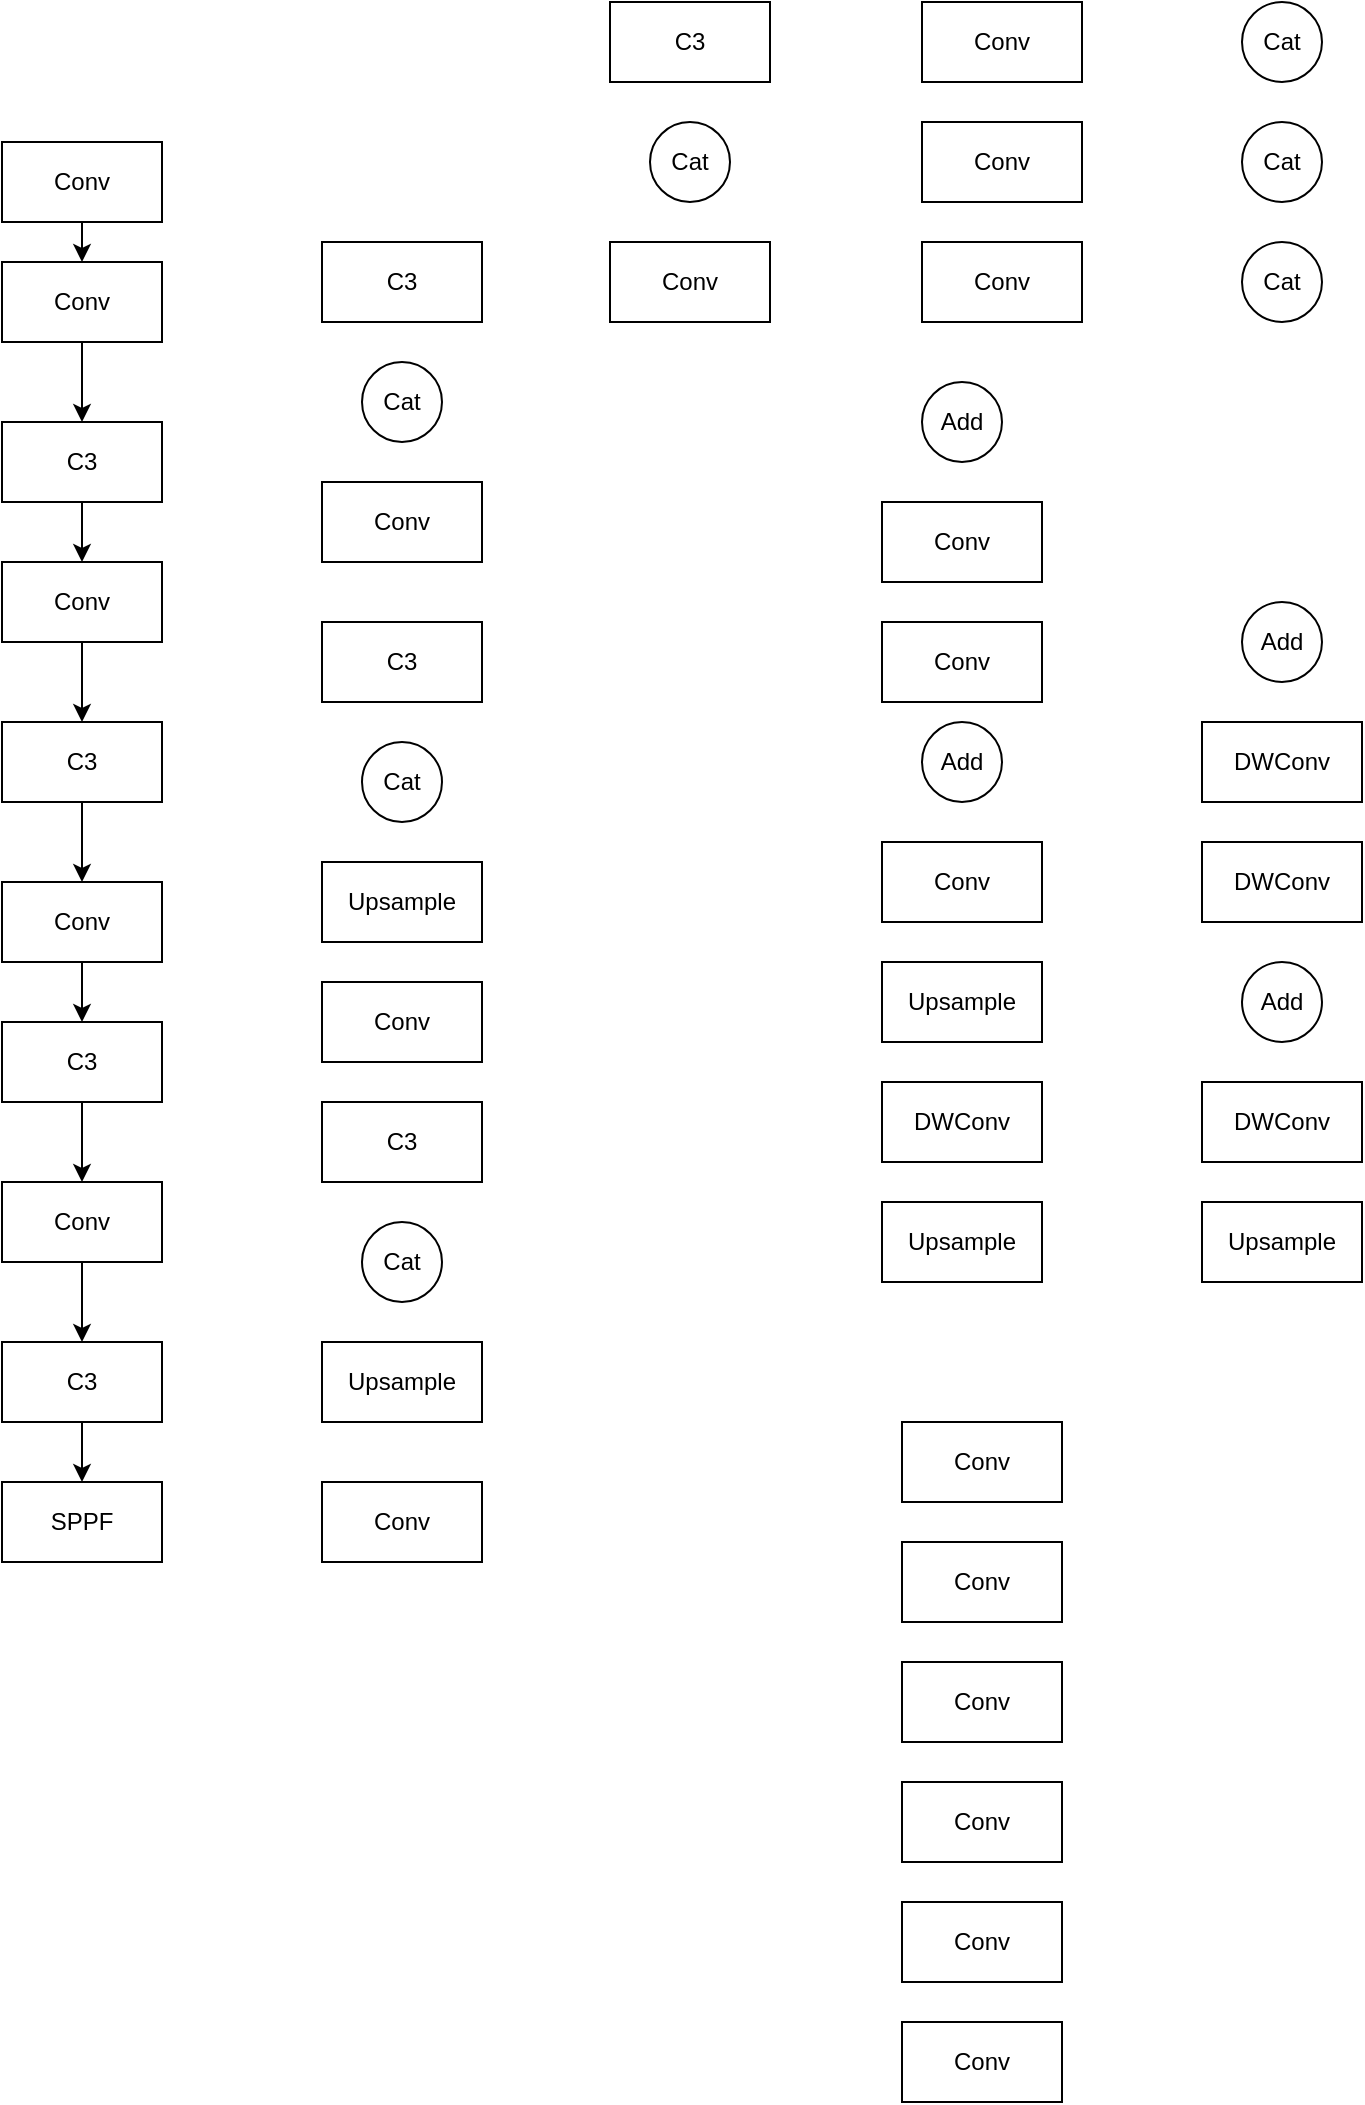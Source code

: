 <mxfile version="21.6.1" type="github" pages="2">
  <diagram name="第 1 页" id="-OKN-Ko5c03PFQFdDGvh">
    <mxGraphModel dx="1374" dy="852" grid="1" gridSize="10" guides="1" tooltips="1" connect="1" arrows="1" fold="1" page="1" pageScale="1" pageWidth="827" pageHeight="1169" math="0" shadow="0">
      <root>
        <mxCell id="0" />
        <mxCell id="1" parent="0" />
        <mxCell id="W5n4n_WYN5VeSaFKLsZu-1" value="Conv" style="rounded=0;whiteSpace=wrap;html=1;" vertex="1" parent="1">
          <mxGeometry x="70" y="110" width="80" height="40" as="geometry" />
        </mxCell>
        <mxCell id="W5n4n_WYN5VeSaFKLsZu-2" value="Conv" style="rounded=0;whiteSpace=wrap;html=1;" vertex="1" parent="1">
          <mxGeometry x="70" y="170" width="80" height="40" as="geometry" />
        </mxCell>
        <mxCell id="W5n4n_WYN5VeSaFKLsZu-3" value="C3" style="rounded=0;whiteSpace=wrap;html=1;" vertex="1" parent="1">
          <mxGeometry x="70" y="250" width="80" height="40" as="geometry" />
        </mxCell>
        <mxCell id="W5n4n_WYN5VeSaFKLsZu-4" value="Conv" style="rounded=0;whiteSpace=wrap;html=1;" vertex="1" parent="1">
          <mxGeometry x="70" y="320" width="80" height="40" as="geometry" />
        </mxCell>
        <mxCell id="W5n4n_WYN5VeSaFKLsZu-5" value="C3" style="rounded=0;whiteSpace=wrap;html=1;" vertex="1" parent="1">
          <mxGeometry x="70" y="400" width="80" height="40" as="geometry" />
        </mxCell>
        <mxCell id="W5n4n_WYN5VeSaFKLsZu-6" value="Conv" style="rounded=0;whiteSpace=wrap;html=1;" vertex="1" parent="1">
          <mxGeometry x="70" y="480" width="80" height="40" as="geometry" />
        </mxCell>
        <mxCell id="W5n4n_WYN5VeSaFKLsZu-7" value="C3" style="rounded=0;whiteSpace=wrap;html=1;" vertex="1" parent="1">
          <mxGeometry x="70" y="550" width="80" height="40" as="geometry" />
        </mxCell>
        <mxCell id="W5n4n_WYN5VeSaFKLsZu-8" value="Conv" style="rounded=0;whiteSpace=wrap;html=1;" vertex="1" parent="1">
          <mxGeometry x="70" y="630" width="80" height="40" as="geometry" />
        </mxCell>
        <mxCell id="W5n4n_WYN5VeSaFKLsZu-9" value="C3" style="rounded=0;whiteSpace=wrap;html=1;" vertex="1" parent="1">
          <mxGeometry x="70" y="710" width="80" height="40" as="geometry" />
        </mxCell>
        <mxCell id="W5n4n_WYN5VeSaFKLsZu-10" value="" style="endArrow=classic;html=1;rounded=0;exitX=0.5;exitY=1;exitDx=0;exitDy=0;entryX=0.5;entryY=0;entryDx=0;entryDy=0;" edge="1" parent="1" source="W5n4n_WYN5VeSaFKLsZu-1" target="W5n4n_WYN5VeSaFKLsZu-2">
          <mxGeometry width="50" height="50" relative="1" as="geometry">
            <mxPoint x="390" y="460" as="sourcePoint" />
            <mxPoint x="440" y="410" as="targetPoint" />
          </mxGeometry>
        </mxCell>
        <mxCell id="W5n4n_WYN5VeSaFKLsZu-11" value="" style="endArrow=classic;html=1;rounded=0;exitX=0.5;exitY=1;exitDx=0;exitDy=0;entryX=0.5;entryY=0;entryDx=0;entryDy=0;" edge="1" parent="1" source="W5n4n_WYN5VeSaFKLsZu-2" target="W5n4n_WYN5VeSaFKLsZu-3">
          <mxGeometry width="50" height="50" relative="1" as="geometry">
            <mxPoint x="260" y="210" as="sourcePoint" />
            <mxPoint x="260" y="250" as="targetPoint" />
          </mxGeometry>
        </mxCell>
        <mxCell id="W5n4n_WYN5VeSaFKLsZu-12" value="" style="endArrow=classic;html=1;rounded=0;exitX=0.5;exitY=1;exitDx=0;exitDy=0;entryX=0.5;entryY=0;entryDx=0;entryDy=0;" edge="1" parent="1" source="W5n4n_WYN5VeSaFKLsZu-3" target="W5n4n_WYN5VeSaFKLsZu-4">
          <mxGeometry width="50" height="50" relative="1" as="geometry">
            <mxPoint x="230" y="240" as="sourcePoint" />
            <mxPoint x="230" y="280" as="targetPoint" />
          </mxGeometry>
        </mxCell>
        <mxCell id="W5n4n_WYN5VeSaFKLsZu-13" value="" style="endArrow=classic;html=1;rounded=0;exitX=0.5;exitY=1;exitDx=0;exitDy=0;entryX=0.5;entryY=0;entryDx=0;entryDy=0;" edge="1" parent="1" source="W5n4n_WYN5VeSaFKLsZu-4" target="W5n4n_WYN5VeSaFKLsZu-5">
          <mxGeometry width="50" height="50" relative="1" as="geometry">
            <mxPoint x="310" y="340" as="sourcePoint" />
            <mxPoint x="310" y="380" as="targetPoint" />
          </mxGeometry>
        </mxCell>
        <mxCell id="W5n4n_WYN5VeSaFKLsZu-14" value="" style="endArrow=classic;html=1;rounded=0;exitX=0.5;exitY=1;exitDx=0;exitDy=0;entryX=0.5;entryY=0;entryDx=0;entryDy=0;" edge="1" parent="1" source="W5n4n_WYN5VeSaFKLsZu-5" target="W5n4n_WYN5VeSaFKLsZu-6">
          <mxGeometry width="50" height="50" relative="1" as="geometry">
            <mxPoint x="350" y="330" as="sourcePoint" />
            <mxPoint x="350" y="370" as="targetPoint" />
          </mxGeometry>
        </mxCell>
        <mxCell id="W5n4n_WYN5VeSaFKLsZu-15" value="" style="endArrow=classic;html=1;rounded=0;exitX=0.5;exitY=1;exitDx=0;exitDy=0;" edge="1" parent="1" source="W5n4n_WYN5VeSaFKLsZu-6" target="W5n4n_WYN5VeSaFKLsZu-7">
          <mxGeometry width="50" height="50" relative="1" as="geometry">
            <mxPoint x="350" y="430" as="sourcePoint" />
            <mxPoint x="350" y="470" as="targetPoint" />
          </mxGeometry>
        </mxCell>
        <mxCell id="W5n4n_WYN5VeSaFKLsZu-16" value="" style="endArrow=classic;html=1;rounded=0;exitX=0.5;exitY=1;exitDx=0;exitDy=0;entryX=0.5;entryY=0;entryDx=0;entryDy=0;" edge="1" parent="1" source="W5n4n_WYN5VeSaFKLsZu-7" target="W5n4n_WYN5VeSaFKLsZu-8">
          <mxGeometry width="50" height="50" relative="1" as="geometry">
            <mxPoint x="520" y="390" as="sourcePoint" />
            <mxPoint x="520" y="430" as="targetPoint" />
          </mxGeometry>
        </mxCell>
        <mxCell id="W5n4n_WYN5VeSaFKLsZu-17" value="" style="endArrow=classic;html=1;rounded=0;exitX=0.5;exitY=1;exitDx=0;exitDy=0;entryX=0.5;entryY=0;entryDx=0;entryDy=0;" edge="1" parent="1" source="W5n4n_WYN5VeSaFKLsZu-8" target="W5n4n_WYN5VeSaFKLsZu-9">
          <mxGeometry width="50" height="50" relative="1" as="geometry">
            <mxPoint x="620" y="460" as="sourcePoint" />
            <mxPoint x="620" y="500" as="targetPoint" />
          </mxGeometry>
        </mxCell>
        <mxCell id="W5n4n_WYN5VeSaFKLsZu-18" value="SPPF" style="rounded=0;whiteSpace=wrap;html=1;" vertex="1" parent="1">
          <mxGeometry x="70" y="780" width="80" height="40" as="geometry" />
        </mxCell>
        <mxCell id="W5n4n_WYN5VeSaFKLsZu-19" value="" style="endArrow=classic;html=1;rounded=0;exitX=0.5;exitY=1;exitDx=0;exitDy=0;" edge="1" parent="1" source="W5n4n_WYN5VeSaFKLsZu-9" target="W5n4n_WYN5VeSaFKLsZu-18">
          <mxGeometry width="50" height="50" relative="1" as="geometry">
            <mxPoint x="330" y="600" as="sourcePoint" />
            <mxPoint x="330" y="640" as="targetPoint" />
          </mxGeometry>
        </mxCell>
        <mxCell id="W5n4n_WYN5VeSaFKLsZu-20" value="Conv" style="rounded=0;whiteSpace=wrap;html=1;" vertex="1" parent="1">
          <mxGeometry x="230" y="780" width="80" height="40" as="geometry" />
        </mxCell>
        <mxCell id="W5n4n_WYN5VeSaFKLsZu-21" value="Upsample" style="rounded=0;whiteSpace=wrap;html=1;" vertex="1" parent="1">
          <mxGeometry x="230" y="710" width="80" height="40" as="geometry" />
        </mxCell>
        <mxCell id="W5n4n_WYN5VeSaFKLsZu-22" value="Cat" style="ellipse;whiteSpace=wrap;html=1;aspect=fixed;" vertex="1" parent="1">
          <mxGeometry x="250" y="650" width="40" height="40" as="geometry" />
        </mxCell>
        <mxCell id="W5n4n_WYN5VeSaFKLsZu-23" value="C3" style="rounded=0;whiteSpace=wrap;html=1;" vertex="1" parent="1">
          <mxGeometry x="230" y="590" width="80" height="40" as="geometry" />
        </mxCell>
        <mxCell id="W5n4n_WYN5VeSaFKLsZu-24" value="Conv" style="rounded=0;whiteSpace=wrap;html=1;" vertex="1" parent="1">
          <mxGeometry x="230" y="530" width="80" height="40" as="geometry" />
        </mxCell>
        <mxCell id="W5n4n_WYN5VeSaFKLsZu-25" value="Upsample" style="rounded=0;whiteSpace=wrap;html=1;" vertex="1" parent="1">
          <mxGeometry x="230" y="470" width="80" height="40" as="geometry" />
        </mxCell>
        <mxCell id="W5n4n_WYN5VeSaFKLsZu-26" value="Cat" style="ellipse;whiteSpace=wrap;html=1;aspect=fixed;" vertex="1" parent="1">
          <mxGeometry x="250" y="410" width="40" height="40" as="geometry" />
        </mxCell>
        <mxCell id="W5n4n_WYN5VeSaFKLsZu-27" value="C3" style="rounded=0;whiteSpace=wrap;html=1;" vertex="1" parent="1">
          <mxGeometry x="230" y="350" width="80" height="40" as="geometry" />
        </mxCell>
        <mxCell id="W5n4n_WYN5VeSaFKLsZu-28" value="Cat" style="ellipse;whiteSpace=wrap;html=1;aspect=fixed;" vertex="1" parent="1">
          <mxGeometry x="394" y="100" width="40" height="40" as="geometry" />
        </mxCell>
        <mxCell id="W5n4n_WYN5VeSaFKLsZu-29" value="C3" style="rounded=0;whiteSpace=wrap;html=1;" vertex="1" parent="1">
          <mxGeometry x="374" y="40" width="80" height="40" as="geometry" />
        </mxCell>
        <mxCell id="W5n4n_WYN5VeSaFKLsZu-30" value="Conv" style="rounded=0;whiteSpace=wrap;html=1;" vertex="1" parent="1">
          <mxGeometry x="374" y="160" width="80" height="40" as="geometry" />
        </mxCell>
        <mxCell id="W5n4n_WYN5VeSaFKLsZu-32" value="Cat" style="ellipse;whiteSpace=wrap;html=1;aspect=fixed;" vertex="1" parent="1">
          <mxGeometry x="250" y="220" width="40" height="40" as="geometry" />
        </mxCell>
        <mxCell id="W5n4n_WYN5VeSaFKLsZu-33" value="C3" style="rounded=0;whiteSpace=wrap;html=1;" vertex="1" parent="1">
          <mxGeometry x="230" y="160" width="80" height="40" as="geometry" />
        </mxCell>
        <mxCell id="W5n4n_WYN5VeSaFKLsZu-34" value="Conv" style="rounded=0;whiteSpace=wrap;html=1;" vertex="1" parent="1">
          <mxGeometry x="230" y="280" width="80" height="40" as="geometry" />
        </mxCell>
        <mxCell id="W5n4n_WYN5VeSaFKLsZu-35" value="Conv" style="rounded=0;whiteSpace=wrap;html=1;" vertex="1" parent="1">
          <mxGeometry x="530" y="40" width="80" height="40" as="geometry" />
        </mxCell>
        <mxCell id="W5n4n_WYN5VeSaFKLsZu-36" value="Conv" style="rounded=0;whiteSpace=wrap;html=1;" vertex="1" parent="1">
          <mxGeometry x="530" y="100" width="80" height="40" as="geometry" />
        </mxCell>
        <mxCell id="W5n4n_WYN5VeSaFKLsZu-37" value="Conv" style="rounded=0;whiteSpace=wrap;html=1;" vertex="1" parent="1">
          <mxGeometry x="530" y="160" width="80" height="40" as="geometry" />
        </mxCell>
        <mxCell id="W5n4n_WYN5VeSaFKLsZu-38" value="Cat" style="ellipse;whiteSpace=wrap;html=1;aspect=fixed;" vertex="1" parent="1">
          <mxGeometry x="690" y="160" width="40" height="40" as="geometry" />
        </mxCell>
        <mxCell id="W5n4n_WYN5VeSaFKLsZu-39" value="Cat" style="ellipse;whiteSpace=wrap;html=1;aspect=fixed;" vertex="1" parent="1">
          <mxGeometry x="690" y="100" width="40" height="40" as="geometry" />
        </mxCell>
        <mxCell id="W5n4n_WYN5VeSaFKLsZu-40" value="Cat" style="ellipse;whiteSpace=wrap;html=1;aspect=fixed;" vertex="1" parent="1">
          <mxGeometry x="690" y="40" width="40" height="40" as="geometry" />
        </mxCell>
        <mxCell id="W5n4n_WYN5VeSaFKLsZu-41" value="Upsample" style="rounded=0;whiteSpace=wrap;html=1;" vertex="1" parent="1">
          <mxGeometry x="510" y="640" width="80" height="40" as="geometry" />
        </mxCell>
        <mxCell id="W5n4n_WYN5VeSaFKLsZu-42" value="DWConv" style="rounded=0;whiteSpace=wrap;html=1;" vertex="1" parent="1">
          <mxGeometry x="510" y="580" width="80" height="40" as="geometry" />
        </mxCell>
        <mxCell id="W5n4n_WYN5VeSaFKLsZu-43" value="Upsample" style="rounded=0;whiteSpace=wrap;html=1;" vertex="1" parent="1">
          <mxGeometry x="510" y="520" width="80" height="40" as="geometry" />
        </mxCell>
        <mxCell id="W5n4n_WYN5VeSaFKLsZu-44" value="Conv" style="rounded=0;whiteSpace=wrap;html=1;" vertex="1" parent="1">
          <mxGeometry x="510" y="460" width="80" height="40" as="geometry" />
        </mxCell>
        <mxCell id="W5n4n_WYN5VeSaFKLsZu-45" value="Add" style="ellipse;whiteSpace=wrap;html=1;aspect=fixed;" vertex="1" parent="1">
          <mxGeometry x="530" y="400" width="40" height="40" as="geometry" />
        </mxCell>
        <mxCell id="W5n4n_WYN5VeSaFKLsZu-46" value="Conv" style="rounded=0;whiteSpace=wrap;html=1;" vertex="1" parent="1">
          <mxGeometry x="510" y="290" width="80" height="40" as="geometry" />
        </mxCell>
        <mxCell id="W5n4n_WYN5VeSaFKLsZu-47" value="Conv" style="rounded=0;whiteSpace=wrap;html=1;" vertex="1" parent="1">
          <mxGeometry x="510" y="350" width="80" height="40" as="geometry" />
        </mxCell>
        <mxCell id="W5n4n_WYN5VeSaFKLsZu-48" value="Add" style="ellipse;whiteSpace=wrap;html=1;aspect=fixed;" vertex="1" parent="1">
          <mxGeometry x="530" y="230" width="40" height="40" as="geometry" />
        </mxCell>
        <mxCell id="W5n4n_WYN5VeSaFKLsZu-49" value="Upsample" style="rounded=0;whiteSpace=wrap;html=1;" vertex="1" parent="1">
          <mxGeometry x="670" y="640" width="80" height="40" as="geometry" />
        </mxCell>
        <mxCell id="W5n4n_WYN5VeSaFKLsZu-50" value="DWConv" style="rounded=0;whiteSpace=wrap;html=1;" vertex="1" parent="1">
          <mxGeometry x="670" y="580" width="80" height="40" as="geometry" />
        </mxCell>
        <mxCell id="W5n4n_WYN5VeSaFKLsZu-51" value="Add" style="ellipse;whiteSpace=wrap;html=1;aspect=fixed;" vertex="1" parent="1">
          <mxGeometry x="690" y="520" width="40" height="40" as="geometry" />
        </mxCell>
        <mxCell id="W5n4n_WYN5VeSaFKLsZu-52" value="DWConv" style="rounded=0;whiteSpace=wrap;html=1;" vertex="1" parent="1">
          <mxGeometry x="670" y="460" width="80" height="40" as="geometry" />
        </mxCell>
        <mxCell id="W5n4n_WYN5VeSaFKLsZu-53" value="DWConv" style="rounded=0;whiteSpace=wrap;html=1;" vertex="1" parent="1">
          <mxGeometry x="670" y="400" width="80" height="40" as="geometry" />
        </mxCell>
        <mxCell id="W5n4n_WYN5VeSaFKLsZu-54" value="Add" style="ellipse;whiteSpace=wrap;html=1;aspect=fixed;" vertex="1" parent="1">
          <mxGeometry x="690" y="340" width="40" height="40" as="geometry" />
        </mxCell>
        <mxCell id="W5n4n_WYN5VeSaFKLsZu-55" value="Conv" style="rounded=0;whiteSpace=wrap;html=1;" vertex="1" parent="1">
          <mxGeometry x="520" y="930" width="80" height="40" as="geometry" />
        </mxCell>
        <mxCell id="W5n4n_WYN5VeSaFKLsZu-56" value="Conv" style="rounded=0;whiteSpace=wrap;html=1;" vertex="1" parent="1">
          <mxGeometry x="520" y="990" width="80" height="40" as="geometry" />
        </mxCell>
        <mxCell id="W5n4n_WYN5VeSaFKLsZu-57" value="Conv" style="rounded=0;whiteSpace=wrap;html=1;" vertex="1" parent="1">
          <mxGeometry x="520" y="1050" width="80" height="40" as="geometry" />
        </mxCell>
        <mxCell id="W5n4n_WYN5VeSaFKLsZu-58" value="Conv" style="rounded=0;whiteSpace=wrap;html=1;" vertex="1" parent="1">
          <mxGeometry x="520" y="750" width="80" height="40" as="geometry" />
        </mxCell>
        <mxCell id="W5n4n_WYN5VeSaFKLsZu-59" value="Conv" style="rounded=0;whiteSpace=wrap;html=1;" vertex="1" parent="1">
          <mxGeometry x="520" y="810" width="80" height="40" as="geometry" />
        </mxCell>
        <mxCell id="W5n4n_WYN5VeSaFKLsZu-60" value="Conv" style="rounded=0;whiteSpace=wrap;html=1;" vertex="1" parent="1">
          <mxGeometry x="520" y="870" width="80" height="40" as="geometry" />
        </mxCell>
      </root>
    </mxGraphModel>
  </diagram>
  <diagram id="mSVTzEBatd4VGOClTN9v" name="第 2 页">
    <mxGraphModel dx="1374" dy="852" grid="1" gridSize="10" guides="1" tooltips="1" connect="1" arrows="1" fold="1" page="1" pageScale="1" pageWidth="827" pageHeight="1169" math="0" shadow="0">
      <root>
        <mxCell id="0" />
        <mxCell id="1" parent="0" />
        <mxCell id="ErAKqMTfwzqHuVYBEPib-1" value="&amp;nbsp;Conv 0" style="rounded=0;whiteSpace=wrap;html=1;" vertex="1" parent="1">
          <mxGeometry x="100" y="70" width="80" height="40" as="geometry" />
        </mxCell>
        <mxCell id="ErAKqMTfwzqHuVYBEPib-2" value="Conv" style="rounded=0;whiteSpace=wrap;html=1;" vertex="1" parent="1">
          <mxGeometry x="100" y="130" width="80" height="40" as="geometry" />
        </mxCell>
        <mxCell id="ErAKqMTfwzqHuVYBEPib-3" value="C3" style="rounded=0;whiteSpace=wrap;html=1;" vertex="1" parent="1">
          <mxGeometry x="100" y="210" width="80" height="40" as="geometry" />
        </mxCell>
        <mxCell id="ErAKqMTfwzqHuVYBEPib-4" value="Conv 3" style="rounded=0;whiteSpace=wrap;html=1;" vertex="1" parent="1">
          <mxGeometry x="100" y="280" width="80" height="40" as="geometry" />
        </mxCell>
        <mxCell id="qQEgtxLMTEKx1Nwl9WqA-22" style="edgeStyle=orthogonalEdgeStyle;rounded=0;orthogonalLoop=1;jettySize=auto;html=1;exitX=1;exitY=0.5;exitDx=0;exitDy=0;entryX=0;entryY=0.5;entryDx=0;entryDy=0;" edge="1" parent="1" source="ErAKqMTfwzqHuVYBEPib-5" target="qQEgtxLMTEKx1Nwl9WqA-7">
          <mxGeometry relative="1" as="geometry" />
        </mxCell>
        <mxCell id="M5ZTZmVwy6PW8cQzdc3f-4" style="edgeStyle=orthogonalEdgeStyle;rounded=0;orthogonalLoop=1;jettySize=auto;html=1;exitX=0;exitY=0.5;exitDx=0;exitDy=0;entryX=0;entryY=0.5;entryDx=0;entryDy=0;" edge="1" parent="1" source="ErAKqMTfwzqHuVYBEPib-5" target="M5ZTZmVwy6PW8cQzdc3f-3">
          <mxGeometry relative="1" as="geometry">
            <Array as="points">
              <mxPoint x="80" y="380" />
              <mxPoint x="80" y="490" />
              <mxPoint x="420" y="490" />
            </Array>
          </mxGeometry>
        </mxCell>
        <mxCell id="ErAKqMTfwzqHuVYBEPib-5" value="C3 4" style="rounded=0;whiteSpace=wrap;html=1;" vertex="1" parent="1">
          <mxGeometry x="100" y="360" width="80" height="40" as="geometry" />
        </mxCell>
        <mxCell id="ErAKqMTfwzqHuVYBEPib-6" value="Conv" style="rounded=0;whiteSpace=wrap;html=1;" vertex="1" parent="1">
          <mxGeometry x="100" y="440" width="80" height="40" as="geometry" />
        </mxCell>
        <mxCell id="qQEgtxLMTEKx1Nwl9WqA-16" style="edgeStyle=orthogonalEdgeStyle;rounded=0;orthogonalLoop=1;jettySize=auto;html=1;exitX=1;exitY=0.5;exitDx=0;exitDy=0;entryX=0;entryY=0.5;entryDx=0;entryDy=0;" edge="1" parent="1" source="ErAKqMTfwzqHuVYBEPib-7" target="qQEgtxLMTEKx1Nwl9WqA-3">
          <mxGeometry relative="1" as="geometry" />
        </mxCell>
        <mxCell id="ErAKqMTfwzqHuVYBEPib-7" value="C3 6" style="rounded=0;whiteSpace=wrap;html=1;" vertex="1" parent="1">
          <mxGeometry x="100" y="510" width="80" height="40" as="geometry" />
        </mxCell>
        <mxCell id="ErAKqMTfwzqHuVYBEPib-8" value="Conv" style="rounded=0;whiteSpace=wrap;html=1;" vertex="1" parent="1">
          <mxGeometry x="100" y="590" width="80" height="40" as="geometry" />
        </mxCell>
        <mxCell id="ErAKqMTfwzqHuVYBEPib-9" value="C3" style="rounded=0;whiteSpace=wrap;html=1;" vertex="1" parent="1">
          <mxGeometry x="100" y="670" width="80" height="40" as="geometry" />
        </mxCell>
        <mxCell id="ErAKqMTfwzqHuVYBEPib-10" value="" style="endArrow=classic;html=1;rounded=0;exitX=0.5;exitY=1;exitDx=0;exitDy=0;entryX=0.5;entryY=0;entryDx=0;entryDy=0;" edge="1" parent="1" source="ErAKqMTfwzqHuVYBEPib-1" target="ErAKqMTfwzqHuVYBEPib-2">
          <mxGeometry width="50" height="50" relative="1" as="geometry">
            <mxPoint x="420" y="420" as="sourcePoint" />
            <mxPoint x="470" y="370" as="targetPoint" />
          </mxGeometry>
        </mxCell>
        <mxCell id="ErAKqMTfwzqHuVYBEPib-11" value="" style="endArrow=classic;html=1;rounded=0;exitX=0.5;exitY=1;exitDx=0;exitDy=0;entryX=0.5;entryY=0;entryDx=0;entryDy=0;" edge="1" parent="1" source="ErAKqMTfwzqHuVYBEPib-2" target="ErAKqMTfwzqHuVYBEPib-3">
          <mxGeometry width="50" height="50" relative="1" as="geometry">
            <mxPoint x="290" y="170" as="sourcePoint" />
            <mxPoint x="290" y="210" as="targetPoint" />
          </mxGeometry>
        </mxCell>
        <mxCell id="ErAKqMTfwzqHuVYBEPib-12" value="" style="endArrow=classic;html=1;rounded=0;exitX=0.5;exitY=1;exitDx=0;exitDy=0;entryX=0.5;entryY=0;entryDx=0;entryDy=0;" edge="1" parent="1" source="ErAKqMTfwzqHuVYBEPib-3" target="ErAKqMTfwzqHuVYBEPib-4">
          <mxGeometry width="50" height="50" relative="1" as="geometry">
            <mxPoint x="260" y="200" as="sourcePoint" />
            <mxPoint x="260" y="240" as="targetPoint" />
          </mxGeometry>
        </mxCell>
        <mxCell id="ErAKqMTfwzqHuVYBEPib-13" value="" style="endArrow=classic;html=1;rounded=0;exitX=0.5;exitY=1;exitDx=0;exitDy=0;entryX=0.5;entryY=0;entryDx=0;entryDy=0;" edge="1" parent="1" source="ErAKqMTfwzqHuVYBEPib-4" target="ErAKqMTfwzqHuVYBEPib-5">
          <mxGeometry width="50" height="50" relative="1" as="geometry">
            <mxPoint x="340" y="300" as="sourcePoint" />
            <mxPoint x="340" y="340" as="targetPoint" />
          </mxGeometry>
        </mxCell>
        <mxCell id="ErAKqMTfwzqHuVYBEPib-14" value="" style="endArrow=classic;html=1;rounded=0;exitX=0.5;exitY=1;exitDx=0;exitDy=0;entryX=0.5;entryY=0;entryDx=0;entryDy=0;" edge="1" parent="1" source="ErAKqMTfwzqHuVYBEPib-5" target="ErAKqMTfwzqHuVYBEPib-6">
          <mxGeometry width="50" height="50" relative="1" as="geometry">
            <mxPoint x="380" y="290" as="sourcePoint" />
            <mxPoint x="380" y="330" as="targetPoint" />
          </mxGeometry>
        </mxCell>
        <mxCell id="ErAKqMTfwzqHuVYBEPib-15" value="" style="endArrow=classic;html=1;rounded=0;exitX=0.5;exitY=1;exitDx=0;exitDy=0;" edge="1" parent="1" source="ErAKqMTfwzqHuVYBEPib-6" target="ErAKqMTfwzqHuVYBEPib-7">
          <mxGeometry width="50" height="50" relative="1" as="geometry">
            <mxPoint x="380" y="390" as="sourcePoint" />
            <mxPoint x="380" y="430" as="targetPoint" />
          </mxGeometry>
        </mxCell>
        <mxCell id="ErAKqMTfwzqHuVYBEPib-16" value="" style="endArrow=classic;html=1;rounded=0;exitX=0.5;exitY=1;exitDx=0;exitDy=0;entryX=0.5;entryY=0;entryDx=0;entryDy=0;" edge="1" parent="1" source="ErAKqMTfwzqHuVYBEPib-7" target="ErAKqMTfwzqHuVYBEPib-8">
          <mxGeometry width="50" height="50" relative="1" as="geometry">
            <mxPoint x="550" y="350" as="sourcePoint" />
            <mxPoint x="550" y="390" as="targetPoint" />
          </mxGeometry>
        </mxCell>
        <mxCell id="ErAKqMTfwzqHuVYBEPib-17" value="" style="endArrow=classic;html=1;rounded=0;exitX=0.5;exitY=1;exitDx=0;exitDy=0;entryX=0.5;entryY=0;entryDx=0;entryDy=0;" edge="1" parent="1" source="ErAKqMTfwzqHuVYBEPib-8" target="ErAKqMTfwzqHuVYBEPib-9">
          <mxGeometry width="50" height="50" relative="1" as="geometry">
            <mxPoint x="650" y="420" as="sourcePoint" />
            <mxPoint x="650" y="460" as="targetPoint" />
          </mxGeometry>
        </mxCell>
        <mxCell id="ErAKqMTfwzqHuVYBEPib-18" value="&amp;nbsp;SPPF 9" style="rounded=0;whiteSpace=wrap;html=1;" vertex="1" parent="1">
          <mxGeometry x="100" y="740" width="80" height="40" as="geometry" />
        </mxCell>
        <mxCell id="ErAKqMTfwzqHuVYBEPib-19" value="" style="endArrow=classic;html=1;rounded=0;exitX=0.5;exitY=1;exitDx=0;exitDy=0;" edge="1" parent="1" source="ErAKqMTfwzqHuVYBEPib-9" target="ErAKqMTfwzqHuVYBEPib-18">
          <mxGeometry width="50" height="50" relative="1" as="geometry">
            <mxPoint x="360" y="560" as="sourcePoint" />
            <mxPoint x="360" y="600" as="targetPoint" />
          </mxGeometry>
        </mxCell>
        <mxCell id="qQEgtxLMTEKx1Nwl9WqA-14" style="edgeStyle=orthogonalEdgeStyle;rounded=0;orthogonalLoop=1;jettySize=auto;html=1;entryX=0.5;entryY=1;entryDx=0;entryDy=0;" edge="1" parent="1" source="qQEgtxLMTEKx1Nwl9WqA-1" target="qQEgtxLMTEKx1Nwl9WqA-2">
          <mxGeometry relative="1" as="geometry" />
        </mxCell>
        <mxCell id="TpxZqZe52Bd0yogL1kJs-6" style="edgeStyle=orthogonalEdgeStyle;rounded=0;orthogonalLoop=1;jettySize=auto;html=1;exitX=1;exitY=0.5;exitDx=0;exitDy=0;entryX=0;entryY=0.5;entryDx=0;entryDy=0;" edge="1" parent="1" source="qQEgtxLMTEKx1Nwl9WqA-1" target="TpxZqZe52Bd0yogL1kJs-1">
          <mxGeometry relative="1" as="geometry" />
        </mxCell>
        <mxCell id="qQEgtxLMTEKx1Nwl9WqA-1" value="Conv 10" style="rounded=0;whiteSpace=wrap;html=1;" vertex="1" parent="1">
          <mxGeometry x="250" y="740" width="80" height="40" as="geometry" />
        </mxCell>
        <mxCell id="qQEgtxLMTEKx1Nwl9WqA-15" style="edgeStyle=orthogonalEdgeStyle;rounded=0;orthogonalLoop=1;jettySize=auto;html=1;exitX=0.5;exitY=0;exitDx=0;exitDy=0;entryX=0.5;entryY=1;entryDx=0;entryDy=0;" edge="1" parent="1" source="qQEgtxLMTEKx1Nwl9WqA-2" target="qQEgtxLMTEKx1Nwl9WqA-3">
          <mxGeometry relative="1" as="geometry" />
        </mxCell>
        <mxCell id="qQEgtxLMTEKx1Nwl9WqA-2" value="Upsample" style="rounded=0;whiteSpace=wrap;html=1;" vertex="1" parent="1">
          <mxGeometry x="250" y="680" width="80" height="40" as="geometry" />
        </mxCell>
        <mxCell id="qQEgtxLMTEKx1Nwl9WqA-17" style="edgeStyle=orthogonalEdgeStyle;rounded=0;orthogonalLoop=1;jettySize=auto;html=1;exitX=0.5;exitY=0;exitDx=0;exitDy=0;entryX=0.5;entryY=1;entryDx=0;entryDy=0;" edge="1" parent="1" source="qQEgtxLMTEKx1Nwl9WqA-3" target="qQEgtxLMTEKx1Nwl9WqA-4">
          <mxGeometry relative="1" as="geometry" />
        </mxCell>
        <mxCell id="qQEgtxLMTEKx1Nwl9WqA-3" value="Cat" style="ellipse;whiteSpace=wrap;html=1;aspect=fixed;" vertex="1" parent="1">
          <mxGeometry x="270" y="620" width="40" height="40" as="geometry" />
        </mxCell>
        <mxCell id="qQEgtxLMTEKx1Nwl9WqA-18" style="edgeStyle=orthogonalEdgeStyle;rounded=0;orthogonalLoop=1;jettySize=auto;html=1;exitX=0.5;exitY=0;exitDx=0;exitDy=0;entryX=0.5;entryY=1;entryDx=0;entryDy=0;" edge="1" parent="1" source="qQEgtxLMTEKx1Nwl9WqA-4" target="qQEgtxLMTEKx1Nwl9WqA-5">
          <mxGeometry relative="1" as="geometry" />
        </mxCell>
        <mxCell id="qQEgtxLMTEKx1Nwl9WqA-4" value="C3" style="rounded=0;whiteSpace=wrap;html=1;" vertex="1" parent="1">
          <mxGeometry x="250" y="560" width="80" height="40" as="geometry" />
        </mxCell>
        <mxCell id="qQEgtxLMTEKx1Nwl9WqA-19" style="edgeStyle=orthogonalEdgeStyle;rounded=0;orthogonalLoop=1;jettySize=auto;html=1;exitX=0.5;exitY=0;exitDx=0;exitDy=0;entryX=0.5;entryY=1;entryDx=0;entryDy=0;" edge="1" parent="1" source="qQEgtxLMTEKx1Nwl9WqA-5" target="qQEgtxLMTEKx1Nwl9WqA-6">
          <mxGeometry relative="1" as="geometry" />
        </mxCell>
        <mxCell id="qQEgtxLMTEKx1Nwl9WqA-26" style="edgeStyle=orthogonalEdgeStyle;rounded=0;orthogonalLoop=1;jettySize=auto;html=1;exitX=1;exitY=0.5;exitDx=0;exitDy=0;entryX=1;entryY=0.5;entryDx=0;entryDy=0;" edge="1" parent="1" source="qQEgtxLMTEKx1Nwl9WqA-5" target="qQEgtxLMTEKx1Nwl9WqA-9">
          <mxGeometry relative="1" as="geometry">
            <Array as="points">
              <mxPoint x="370" y="510" />
              <mxPoint x="370" y="170" />
            </Array>
          </mxGeometry>
        </mxCell>
        <mxCell id="qQEgtxLMTEKx1Nwl9WqA-5" value="Conv 14" style="rounded=0;whiteSpace=wrap;html=1;" vertex="1" parent="1">
          <mxGeometry x="250" y="500" width="80" height="40" as="geometry" />
        </mxCell>
        <mxCell id="qQEgtxLMTEKx1Nwl9WqA-20" style="edgeStyle=orthogonalEdgeStyle;rounded=0;orthogonalLoop=1;jettySize=auto;html=1;exitX=0.5;exitY=0;exitDx=0;exitDy=0;entryX=0.5;entryY=1;entryDx=0;entryDy=0;" edge="1" parent="1" source="qQEgtxLMTEKx1Nwl9WqA-6" target="qQEgtxLMTEKx1Nwl9WqA-7">
          <mxGeometry relative="1" as="geometry" />
        </mxCell>
        <mxCell id="qQEgtxLMTEKx1Nwl9WqA-6" value="Upsample" style="rounded=0;whiteSpace=wrap;html=1;" vertex="1" parent="1">
          <mxGeometry x="250" y="430" width="80" height="40" as="geometry" />
        </mxCell>
        <mxCell id="qQEgtxLMTEKx1Nwl9WqA-23" style="edgeStyle=orthogonalEdgeStyle;rounded=0;orthogonalLoop=1;jettySize=auto;html=1;entryX=0.5;entryY=1;entryDx=0;entryDy=0;" edge="1" parent="1" source="qQEgtxLMTEKx1Nwl9WqA-7" target="qQEgtxLMTEKx1Nwl9WqA-8">
          <mxGeometry relative="1" as="geometry" />
        </mxCell>
        <mxCell id="qQEgtxLMTEKx1Nwl9WqA-7" value="Cat" style="ellipse;whiteSpace=wrap;html=1;aspect=fixed;" vertex="1" parent="1">
          <mxGeometry x="270" y="360" width="40" height="40" as="geometry" />
        </mxCell>
        <mxCell id="qQEgtxLMTEKx1Nwl9WqA-25" style="edgeStyle=orthogonalEdgeStyle;rounded=0;orthogonalLoop=1;jettySize=auto;html=1;exitX=0.5;exitY=0;exitDx=0;exitDy=0;entryX=0.5;entryY=1;entryDx=0;entryDy=0;" edge="1" parent="1" source="qQEgtxLMTEKx1Nwl9WqA-8" target="qQEgtxLMTEKx1Nwl9WqA-11">
          <mxGeometry relative="1" as="geometry" />
        </mxCell>
        <mxCell id="qQEgtxLMTEKx1Nwl9WqA-8" value="C3 17" style="rounded=0;whiteSpace=wrap;html=1;" vertex="1" parent="1">
          <mxGeometry x="250" y="280" width="80" height="40" as="geometry" />
        </mxCell>
        <mxCell id="qQEgtxLMTEKx1Nwl9WqA-28" style="edgeStyle=orthogonalEdgeStyle;rounded=0;orthogonalLoop=1;jettySize=auto;html=1;exitX=0.5;exitY=0;exitDx=0;exitDy=0;" edge="1" parent="1" source="qQEgtxLMTEKx1Nwl9WqA-9" target="qQEgtxLMTEKx1Nwl9WqA-10">
          <mxGeometry relative="1" as="geometry" />
        </mxCell>
        <mxCell id="qQEgtxLMTEKx1Nwl9WqA-9" value="Cat" style="ellipse;whiteSpace=wrap;html=1;aspect=fixed;" vertex="1" parent="1">
          <mxGeometry x="270" y="150" width="40" height="40" as="geometry" />
        </mxCell>
        <mxCell id="TpxZqZe52Bd0yogL1kJs-4" style="edgeStyle=orthogonalEdgeStyle;rounded=0;orthogonalLoop=1;jettySize=auto;html=1;entryX=0;entryY=0.5;entryDx=0;entryDy=0;" edge="1" parent="1" source="qQEgtxLMTEKx1Nwl9WqA-10" target="TpxZqZe52Bd0yogL1kJs-3">
          <mxGeometry relative="1" as="geometry" />
        </mxCell>
        <mxCell id="M5ZTZmVwy6PW8cQzdc3f-6" style="edgeStyle=orthogonalEdgeStyle;rounded=0;orthogonalLoop=1;jettySize=auto;html=1;exitX=0.5;exitY=0;exitDx=0;exitDy=0;entryX=0;entryY=0.5;entryDx=0;entryDy=0;" edge="1" parent="1" source="qQEgtxLMTEKx1Nwl9WqA-10" target="3LWnpr1xlmari9zhmCrd-2">
          <mxGeometry relative="1" as="geometry">
            <mxPoint x="610" y="90" as="targetPoint" />
            <Array as="points">
              <mxPoint x="290" y="50" />
              <mxPoint x="580" y="50" />
            </Array>
          </mxGeometry>
        </mxCell>
        <mxCell id="qQEgtxLMTEKx1Nwl9WqA-10" value="C3 20" style="rounded=0;whiteSpace=wrap;html=1;" vertex="1" parent="1">
          <mxGeometry x="250" y="70" width="80" height="40" as="geometry" />
        </mxCell>
        <mxCell id="M5ZTZmVwy6PW8cQzdc3f-8" style="edgeStyle=orthogonalEdgeStyle;rounded=0;orthogonalLoop=1;jettySize=auto;html=1;entryX=0;entryY=0.5;entryDx=0;entryDy=0;" edge="1" parent="1" source="qQEgtxLMTEKx1Nwl9WqA-11" target="M5ZTZmVwy6PW8cQzdc3f-2">
          <mxGeometry relative="1" as="geometry">
            <Array as="points">
              <mxPoint x="390" y="230" />
              <mxPoint x="390" y="560" />
            </Array>
          </mxGeometry>
        </mxCell>
        <mxCell id="qQEgtxLMTEKx1Nwl9WqA-11" value="Conv 18" style="rounded=0;whiteSpace=wrap;html=1;" vertex="1" parent="1">
          <mxGeometry x="250" y="210" width="80" height="40" as="geometry" />
        </mxCell>
        <mxCell id="qQEgtxLMTEKx1Nwl9WqA-13" value="" style="endArrow=classic;html=1;rounded=0;entryX=0;entryY=0.5;entryDx=0;entryDy=0;exitX=1;exitY=0.5;exitDx=0;exitDy=0;" edge="1" parent="1" source="ErAKqMTfwzqHuVYBEPib-18" target="qQEgtxLMTEKx1Nwl9WqA-1">
          <mxGeometry width="50" height="50" relative="1" as="geometry">
            <mxPoint x="170" y="770" as="sourcePoint" />
            <mxPoint x="220" y="720" as="targetPoint" />
          </mxGeometry>
        </mxCell>
        <mxCell id="qQEgtxLMTEKx1Nwl9WqA-27" value="" style="endArrow=classic;html=1;rounded=0;entryX=0.5;entryY=1;entryDx=0;entryDy=0;" edge="1" parent="1" target="qQEgtxLMTEKx1Nwl9WqA-9">
          <mxGeometry width="50" height="50" relative="1" as="geometry">
            <mxPoint x="290" y="210" as="sourcePoint" />
            <mxPoint x="340" y="160" as="targetPoint" />
          </mxGeometry>
        </mxCell>
        <mxCell id="TpxZqZe52Bd0yogL1kJs-8" style="edgeStyle=orthogonalEdgeStyle;rounded=0;orthogonalLoop=1;jettySize=auto;html=1;exitX=0.5;exitY=1;exitDx=0;exitDy=0;entryX=0.5;entryY=0;entryDx=0;entryDy=0;" edge="1" parent="1" source="TpxZqZe52Bd0yogL1kJs-1" target="TpxZqZe52Bd0yogL1kJs-2">
          <mxGeometry relative="1" as="geometry" />
        </mxCell>
        <mxCell id="TpxZqZe52Bd0yogL1kJs-1" value="Cat" style="ellipse;whiteSpace=wrap;html=1;aspect=fixed;" vertex="1" parent="1">
          <mxGeometry x="420" y="140" width="40" height="40" as="geometry" />
        </mxCell>
        <mxCell id="3LWnpr1xlmari9zhmCrd-10" style="edgeStyle=orthogonalEdgeStyle;rounded=0;orthogonalLoop=1;jettySize=auto;html=1;exitX=1;exitY=0.5;exitDx=0;exitDy=0;entryX=0;entryY=0.5;entryDx=0;entryDy=0;" edge="1" parent="1" source="TpxZqZe52Bd0yogL1kJs-2" target="3LWnpr1xlmari9zhmCrd-3">
          <mxGeometry relative="1" as="geometry">
            <Array as="points">
              <mxPoint x="570" y="230" />
              <mxPoint x="570" y="230" />
            </Array>
          </mxGeometry>
        </mxCell>
        <mxCell id="TpxZqZe52Bd0yogL1kJs-2" value="C3 23" style="rounded=0;whiteSpace=wrap;html=1;" vertex="1" parent="1">
          <mxGeometry x="400" y="210" width="80" height="40" as="geometry" />
        </mxCell>
        <mxCell id="TpxZqZe52Bd0yogL1kJs-5" style="edgeStyle=orthogonalEdgeStyle;rounded=0;orthogonalLoop=1;jettySize=auto;html=1;exitX=0.5;exitY=1;exitDx=0;exitDy=0;entryX=0.5;entryY=0;entryDx=0;entryDy=0;" edge="1" parent="1" source="TpxZqZe52Bd0yogL1kJs-3" target="TpxZqZe52Bd0yogL1kJs-1">
          <mxGeometry relative="1" as="geometry" />
        </mxCell>
        <mxCell id="M5ZTZmVwy6PW8cQzdc3f-10" style="edgeStyle=orthogonalEdgeStyle;rounded=0;orthogonalLoop=1;jettySize=auto;html=1;exitX=1;exitY=0.5;exitDx=0;exitDy=0;entryX=0;entryY=0.5;entryDx=0;entryDy=0;" edge="1" parent="1" source="TpxZqZe52Bd0yogL1kJs-3" target="M5ZTZmVwy6PW8cQzdc3f-1">
          <mxGeometry relative="1" as="geometry" />
        </mxCell>
        <mxCell id="TpxZqZe52Bd0yogL1kJs-3" value="Conv 21" style="rounded=0;whiteSpace=wrap;html=1;" vertex="1" parent="1">
          <mxGeometry x="400" y="70" width="80" height="40" as="geometry" />
        </mxCell>
        <mxCell id="M5ZTZmVwy6PW8cQzdc3f-7" style="edgeStyle=orthogonalEdgeStyle;rounded=0;orthogonalLoop=1;jettySize=auto;html=1;exitX=0.5;exitY=1;exitDx=0;exitDy=0;entryX=1;entryY=0.5;entryDx=0;entryDy=0;" edge="1" parent="1" source="3LWnpr1xlmari9zhmCrd-1" target="M5ZTZmVwy6PW8cQzdc3f-3">
          <mxGeometry relative="1" as="geometry" />
        </mxCell>
        <mxCell id="3LWnpr1xlmari9zhmCrd-1" value="Conv 24" style="rounded=0;whiteSpace=wrap;html=1;" vertex="1" parent="1">
          <mxGeometry x="620" y="280" width="80" height="40" as="geometry" />
        </mxCell>
        <mxCell id="M5ZTZmVwy6PW8cQzdc3f-9" style="edgeStyle=orthogonalEdgeStyle;rounded=0;orthogonalLoop=1;jettySize=auto;html=1;exitX=1;exitY=0.5;exitDx=0;exitDy=0;entryX=1;entryY=0.5;entryDx=0;entryDy=0;" edge="1" parent="1" source="3LWnpr1xlmari9zhmCrd-2" target="M5ZTZmVwy6PW8cQzdc3f-2">
          <mxGeometry relative="1" as="geometry" />
        </mxCell>
        <mxCell id="3LWnpr1xlmari9zhmCrd-2" value="Conv 25" style="rounded=0;whiteSpace=wrap;html=1;" vertex="1" parent="1">
          <mxGeometry x="620" y="30" width="80" height="40" as="geometry" />
        </mxCell>
        <mxCell id="M5ZTZmVwy6PW8cQzdc3f-11" style="edgeStyle=orthogonalEdgeStyle;rounded=0;orthogonalLoop=1;jettySize=auto;html=1;exitX=1;exitY=0.5;exitDx=0;exitDy=0;entryX=1;entryY=0.5;entryDx=0;entryDy=0;" edge="1" parent="1" source="3LWnpr1xlmari9zhmCrd-3" target="M5ZTZmVwy6PW8cQzdc3f-1">
          <mxGeometry relative="1" as="geometry">
            <Array as="points">
              <mxPoint x="750" y="230" />
              <mxPoint x="750" y="650" />
            </Array>
          </mxGeometry>
        </mxCell>
        <mxCell id="3LWnpr1xlmari9zhmCrd-3" value="Conv 26" style="rounded=0;whiteSpace=wrap;html=1;" vertex="1" parent="1">
          <mxGeometry x="620" y="210" width="80" height="40" as="geometry" />
        </mxCell>
        <mxCell id="3LWnpr1xlmari9zhmCrd-8" value="" style="endArrow=classic;html=1;rounded=0;entryX=0;entryY=0.5;entryDx=0;entryDy=0;" edge="1" parent="1" target="3LWnpr1xlmari9zhmCrd-1">
          <mxGeometry width="50" height="50" relative="1" as="geometry">
            <mxPoint x="330" y="300" as="sourcePoint" />
            <mxPoint x="380" y="250" as="targetPoint" />
          </mxGeometry>
        </mxCell>
        <mxCell id="M5ZTZmVwy6PW8cQzdc3f-1" value="Cat 28" style="ellipse;whiteSpace=wrap;html=1;aspect=fixed;" vertex="1" parent="1">
          <mxGeometry x="520" y="630" width="40" height="40" as="geometry" />
        </mxCell>
        <mxCell id="M5ZTZmVwy6PW8cQzdc3f-2" value="Cat 27" style="ellipse;whiteSpace=wrap;html=1;aspect=fixed;" vertex="1" parent="1">
          <mxGeometry x="520" y="540" width="40" height="40" as="geometry" />
        </mxCell>
        <mxCell id="M5ZTZmVwy6PW8cQzdc3f-3" value="Cat 26" style="ellipse;whiteSpace=wrap;html=1;aspect=fixed;" vertex="1" parent="1">
          <mxGeometry x="520" y="470" width="40" height="40" as="geometry" />
        </mxCell>
        <mxCell id="B_fRTFwW3SMrvcDB1qGj-1" value="Upsample" style="rounded=0;whiteSpace=wrap;html=1;" vertex="1" parent="1">
          <mxGeometry x="810" y="440" width="80" height="40" as="geometry" />
        </mxCell>
        <mxCell id="B_fRTFwW3SMrvcDB1qGj-2" value="DWConv" style="rounded=0;whiteSpace=wrap;html=1;" vertex="1" parent="1">
          <mxGeometry x="810" y="380" width="80" height="40" as="geometry" />
        </mxCell>
        <mxCell id="B_fRTFwW3SMrvcDB1qGj-3" value="Upsample" style="rounded=0;whiteSpace=wrap;html=1;" vertex="1" parent="1">
          <mxGeometry x="810" y="320" width="80" height="40" as="geometry" />
        </mxCell>
        <mxCell id="B_fRTFwW3SMrvcDB1qGj-4" value="Conv" style="rounded=0;whiteSpace=wrap;html=1;" vertex="1" parent="1">
          <mxGeometry x="810" y="260" width="80" height="40" as="geometry" />
        </mxCell>
        <mxCell id="B_fRTFwW3SMrvcDB1qGj-5" value="Add" style="ellipse;whiteSpace=wrap;html=1;aspect=fixed;" vertex="1" parent="1">
          <mxGeometry x="830" y="200" width="40" height="40" as="geometry" />
        </mxCell>
        <mxCell id="B_fRTFwW3SMrvcDB1qGj-6" value="Conv" style="rounded=0;whiteSpace=wrap;html=1;" vertex="1" parent="1">
          <mxGeometry x="810" y="90" width="80" height="40" as="geometry" />
        </mxCell>
        <mxCell id="B_fRTFwW3SMrvcDB1qGj-7" value="Conv" style="rounded=0;whiteSpace=wrap;html=1;" vertex="1" parent="1">
          <mxGeometry x="810" y="150" width="80" height="40" as="geometry" />
        </mxCell>
        <mxCell id="B_fRTFwW3SMrvcDB1qGj-8" value="Add" style="ellipse;whiteSpace=wrap;html=1;aspect=fixed;" vertex="1" parent="1">
          <mxGeometry x="830" y="30" width="40" height="40" as="geometry" />
        </mxCell>
      </root>
    </mxGraphModel>
  </diagram>
</mxfile>
